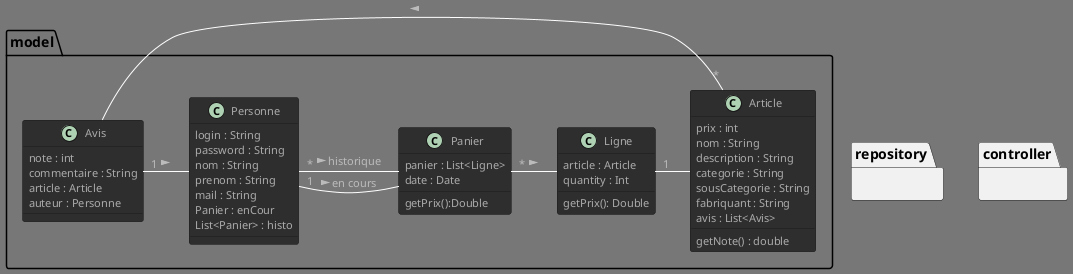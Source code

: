@startuml
!theme reddress-darkred

package model{
class Article {
  {field}   prix : int
            nom : String
            description : String
            categorie : String
            sousCategorie : String
            fabriquant : String
            avis : List<Avis>
    {method} getNote() : double
}

class Avis{
{field} note : int
        commentaire : String
        article : Article 
        auteur : Personne 
}
class Personne {
  {field}   login : String
            password : String
            nom : String
            prenom : String
            mail : String
            Panier : enCour
            List<Panier> : histo
}

class Ligne{
{field} article : Article
        quantity : Int
{method} getPrix(): Double

}
class Panier {
  {field}   panier : List<Ligne>
            date : Date
    {method} getPrix():Double
}
}

package repository{

}

package controller {

}
Personne "*"- Panier : historique >
Personne "1"- Panier : en cours >


Panier "*"- Ligne :>

Ligne "1"- Article

Article "*"- Avis :>

Avis "1"- Personne :>

@enduml